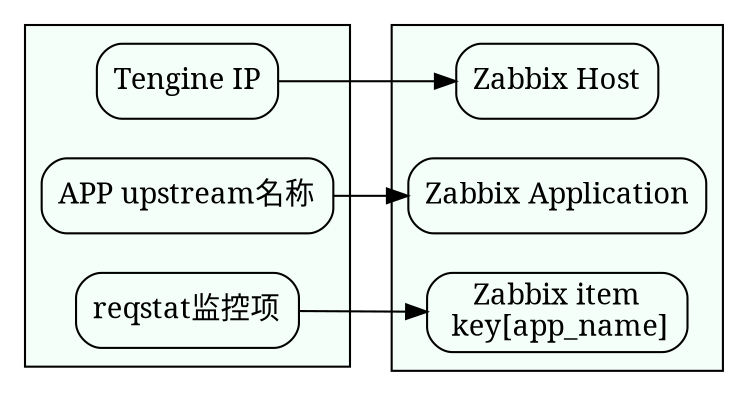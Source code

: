 digraph zabbix_ds {
	rankdir=LR;
	fontname = "SimSun";
	node [shape=Mrecord,fontname="SimSun"];
	edge [fontname="SimSun"];
	
	subgraph cluster_tengine {
		bgcolor="mintcream";
		ip [label="Tengine IP"];
		app [label="APP upstream名称"];
		key [label=" reqstat监控项"];
	}
	
	subgraph cluster_zabbix {
		bgcolor="mintcream";
		host [label="Zabbix Host"];
		application [label="Zabbix Application"];
		item [label="Zabbix item\n key[app_name]"];
	}
	
	ip -> host;
	app -> application;
	key -> item;
}